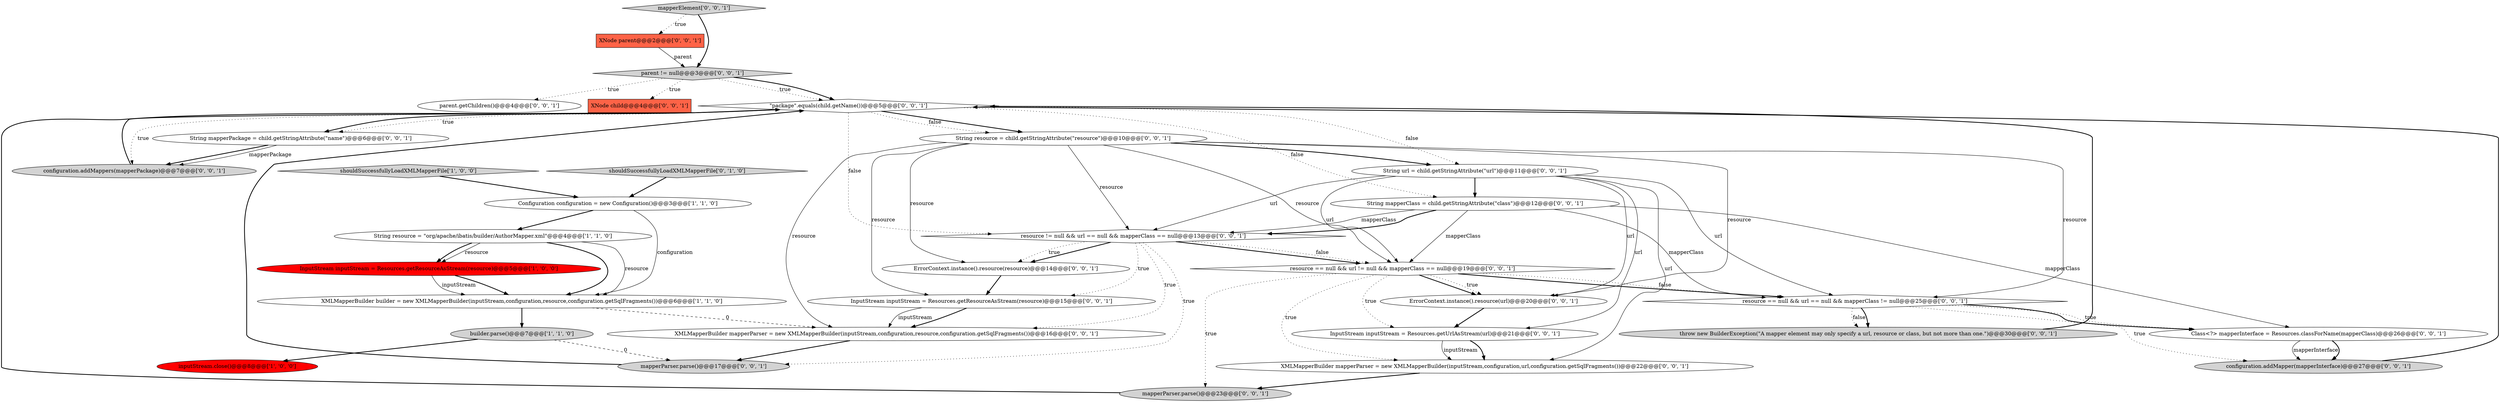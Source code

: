 digraph {
32 [style = filled, label = "parent.getChildren()@@@4@@@['0', '0', '1']", fillcolor = white, shape = ellipse image = "AAA0AAABBB3BBB"];
31 [style = filled, label = "mapperElement['0', '0', '1']", fillcolor = lightgray, shape = diamond image = "AAA0AAABBB3BBB"];
26 [style = filled, label = "XNode parent@@@2@@@['0', '0', '1']", fillcolor = tomato, shape = box image = "AAA0AAABBB3BBB"];
19 [style = filled, label = "InputStream inputStream = Resources.getResourceAsStream(resource)@@@15@@@['0', '0', '1']", fillcolor = white, shape = ellipse image = "AAA0AAABBB3BBB"];
23 [style = filled, label = "String mapperPackage = child.getStringAttribute(\"name\")@@@6@@@['0', '0', '1']", fillcolor = white, shape = ellipse image = "AAA0AAABBB3BBB"];
21 [style = filled, label = "configuration.addMapper(mapperInterface)@@@27@@@['0', '0', '1']", fillcolor = lightgray, shape = ellipse image = "AAA0AAABBB3BBB"];
14 [style = filled, label = "XNode child@@@4@@@['0', '0', '1']", fillcolor = tomato, shape = box image = "AAA0AAABBB3BBB"];
16 [style = filled, label = "String mapperClass = child.getStringAttribute(\"class\")@@@12@@@['0', '0', '1']", fillcolor = white, shape = ellipse image = "AAA0AAABBB3BBB"];
1 [style = filled, label = "Configuration configuration = new Configuration()@@@3@@@['1', '1', '0']", fillcolor = white, shape = ellipse image = "AAA0AAABBB1BBB"];
7 [style = filled, label = "shouldSuccessfullyLoadXMLMapperFile['0', '1', '0']", fillcolor = lightgray, shape = diamond image = "AAA0AAABBB2BBB"];
5 [style = filled, label = "builder.parse()@@@7@@@['1', '1', '0']", fillcolor = lightgray, shape = ellipse image = "AAA0AAABBB1BBB"];
2 [style = filled, label = "String resource = \"org/apache/ibatis/builder/AuthorMapper.xml\"@@@4@@@['1', '1', '0']", fillcolor = white, shape = ellipse image = "AAA0AAABBB1BBB"];
10 [style = filled, label = "resource == null && url == null && mapperClass != null@@@25@@@['0', '0', '1']", fillcolor = white, shape = diamond image = "AAA0AAABBB3BBB"];
9 [style = filled, label = "mapperParser.parse()@@@23@@@['0', '0', '1']", fillcolor = lightgray, shape = ellipse image = "AAA0AAABBB3BBB"];
20 [style = filled, label = "XMLMapperBuilder mapperParser = new XMLMapperBuilder(inputStream,configuration,resource,configuration.getSqlFragments())@@@16@@@['0', '0', '1']", fillcolor = white, shape = ellipse image = "AAA0AAABBB3BBB"];
28 [style = filled, label = "ErrorContext.instance().resource(resource)@@@14@@@['0', '0', '1']", fillcolor = white, shape = ellipse image = "AAA0AAABBB3BBB"];
3 [style = filled, label = "XMLMapperBuilder builder = new XMLMapperBuilder(inputStream,configuration,resource,configuration.getSqlFragments())@@@6@@@['1', '1', '0']", fillcolor = white, shape = ellipse image = "AAA0AAABBB1BBB"];
22 [style = filled, label = "mapperParser.parse()@@@17@@@['0', '0', '1']", fillcolor = lightgray, shape = ellipse image = "AAA0AAABBB3BBB"];
18 [style = filled, label = "String resource = child.getStringAttribute(\"resource\")@@@10@@@['0', '0', '1']", fillcolor = white, shape = ellipse image = "AAA0AAABBB3BBB"];
24 [style = filled, label = "resource != null && url == null && mapperClass == null@@@13@@@['0', '0', '1']", fillcolor = white, shape = diamond image = "AAA0AAABBB3BBB"];
17 [style = filled, label = "resource == null && url != null && mapperClass == null@@@19@@@['0', '0', '1']", fillcolor = white, shape = diamond image = "AAA0AAABBB3BBB"];
0 [style = filled, label = "inputStream.close()@@@8@@@['1', '0', '0']", fillcolor = red, shape = ellipse image = "AAA1AAABBB1BBB"];
30 [style = filled, label = "throw new BuilderException(\"A mapper element may only specify a url, resource or class, but not more than one.\")@@@30@@@['0', '0', '1']", fillcolor = lightgray, shape = ellipse image = "AAA0AAABBB3BBB"];
11 [style = filled, label = "XMLMapperBuilder mapperParser = new XMLMapperBuilder(inputStream,configuration,url,configuration.getSqlFragments())@@@22@@@['0', '0', '1']", fillcolor = white, shape = ellipse image = "AAA0AAABBB3BBB"];
4 [style = filled, label = "InputStream inputStream = Resources.getResourceAsStream(resource)@@@5@@@['1', '0', '0']", fillcolor = red, shape = ellipse image = "AAA1AAABBB1BBB"];
12 [style = filled, label = "configuration.addMappers(mapperPackage)@@@7@@@['0', '0', '1']", fillcolor = lightgray, shape = ellipse image = "AAA0AAABBB3BBB"];
6 [style = filled, label = "shouldSuccessfullyLoadXMLMapperFile['1', '0', '0']", fillcolor = lightgray, shape = diamond image = "AAA0AAABBB1BBB"];
27 [style = filled, label = "\"package\".equals(child.getName())@@@5@@@['0', '0', '1']", fillcolor = white, shape = diamond image = "AAA0AAABBB3BBB"];
8 [style = filled, label = "String url = child.getStringAttribute(\"url\")@@@11@@@['0', '0', '1']", fillcolor = white, shape = ellipse image = "AAA0AAABBB3BBB"];
15 [style = filled, label = "parent != null@@@3@@@['0', '0', '1']", fillcolor = lightgray, shape = diamond image = "AAA0AAABBB3BBB"];
29 [style = filled, label = "InputStream inputStream = Resources.getUrlAsStream(url)@@@21@@@['0', '0', '1']", fillcolor = white, shape = ellipse image = "AAA0AAABBB3BBB"];
25 [style = filled, label = "ErrorContext.instance().resource(url)@@@20@@@['0', '0', '1']", fillcolor = white, shape = ellipse image = "AAA0AAABBB3BBB"];
13 [style = filled, label = "Class<?> mapperInterface = Resources.classForName(mapperClass)@@@26@@@['0', '0', '1']", fillcolor = white, shape = ellipse image = "AAA0AAABBB3BBB"];
8->16 [style = bold, label=""];
17->25 [style = bold, label=""];
18->17 [style = solid, label="resource"];
10->30 [style = dotted, label="false"];
16->24 [style = solid, label="mapperClass"];
27->23 [style = dotted, label="true"];
25->29 [style = bold, label=""];
11->9 [style = bold, label=""];
8->29 [style = solid, label="url"];
1->3 [style = solid, label="configuration"];
3->5 [style = bold, label=""];
5->0 [style = bold, label=""];
8->25 [style = solid, label="url"];
24->17 [style = bold, label=""];
23->12 [style = bold, label=""];
2->4 [style = solid, label="resource"];
18->24 [style = solid, label="resource"];
16->13 [style = solid, label="mapperClass"];
24->28 [style = bold, label=""];
4->3 [style = bold, label=""];
18->19 [style = solid, label="resource"];
7->1 [style = bold, label=""];
19->20 [style = bold, label=""];
30->27 [style = bold, label=""];
15->14 [style = dotted, label="true"];
2->4 [style = bold, label=""];
18->20 [style = solid, label="resource"];
15->27 [style = dotted, label="true"];
2->3 [style = solid, label="resource"];
16->10 [style = solid, label="mapperClass"];
24->22 [style = dotted, label="true"];
28->19 [style = bold, label=""];
27->24 [style = dotted, label="false"];
24->19 [style = dotted, label="true"];
19->20 [style = solid, label="inputStream"];
29->11 [style = bold, label=""];
17->10 [style = bold, label=""];
27->18 [style = bold, label=""];
24->17 [style = dotted, label="false"];
21->27 [style = bold, label=""];
27->18 [style = dotted, label="false"];
16->24 [style = bold, label=""];
2->3 [style = bold, label=""];
17->10 [style = dotted, label="false"];
15->32 [style = dotted, label="true"];
9->27 [style = bold, label=""];
6->1 [style = bold, label=""];
23->12 [style = solid, label="mapperPackage"];
17->25 [style = dotted, label="true"];
10->13 [style = bold, label=""];
10->13 [style = dotted, label="true"];
29->11 [style = solid, label="inputStream"];
24->20 [style = dotted, label="true"];
1->2 [style = bold, label=""];
18->8 [style = bold, label=""];
17->29 [style = dotted, label="true"];
26->15 [style = solid, label="parent"];
12->27 [style = bold, label=""];
10->30 [style = bold, label=""];
27->8 [style = dotted, label="false"];
17->11 [style = dotted, label="true"];
5->22 [style = dashed, label="0"];
18->10 [style = solid, label="resource"];
27->16 [style = dotted, label="false"];
8->10 [style = solid, label="url"];
27->12 [style = dotted, label="true"];
24->28 [style = dotted, label="true"];
31->15 [style = bold, label=""];
20->22 [style = bold, label=""];
22->27 [style = bold, label=""];
18->25 [style = solid, label="resource"];
31->26 [style = dotted, label="true"];
8->11 [style = solid, label="url"];
13->21 [style = solid, label="mapperInterface"];
17->9 [style = dotted, label="true"];
3->20 [style = dashed, label="0"];
8->24 [style = solid, label="url"];
27->23 [style = bold, label=""];
4->3 [style = solid, label="inputStream"];
13->21 [style = bold, label=""];
15->27 [style = bold, label=""];
18->28 [style = solid, label="resource"];
10->21 [style = dotted, label="true"];
8->17 [style = solid, label="url"];
16->17 [style = solid, label="mapperClass"];
}
